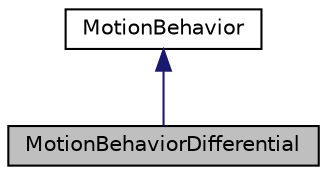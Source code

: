 digraph "MotionBehaviorDifferential"
{
  edge [fontname="Helvetica",fontsize="10",labelfontname="Helvetica",labelfontsize="10"];
  node [fontname="Helvetica",fontsize="10",shape=record];
  Node1 [label="MotionBehaviorDifferential",height=0.2,width=0.4,color="black", fillcolor="grey75", style="filled", fontcolor="black"];
  Node2 -> Node1 [dir="back",color="midnightblue",fontsize="10",style="solid",fontname="Helvetica"];
  Node2 [label="MotionBehavior",height=0.2,width=0.4,color="black", fillcolor="white", style="filled",URL="$classMotionBehavior.html",tooltip="Class managing an ArenaMobileEntity&#39;s position. "];
}
